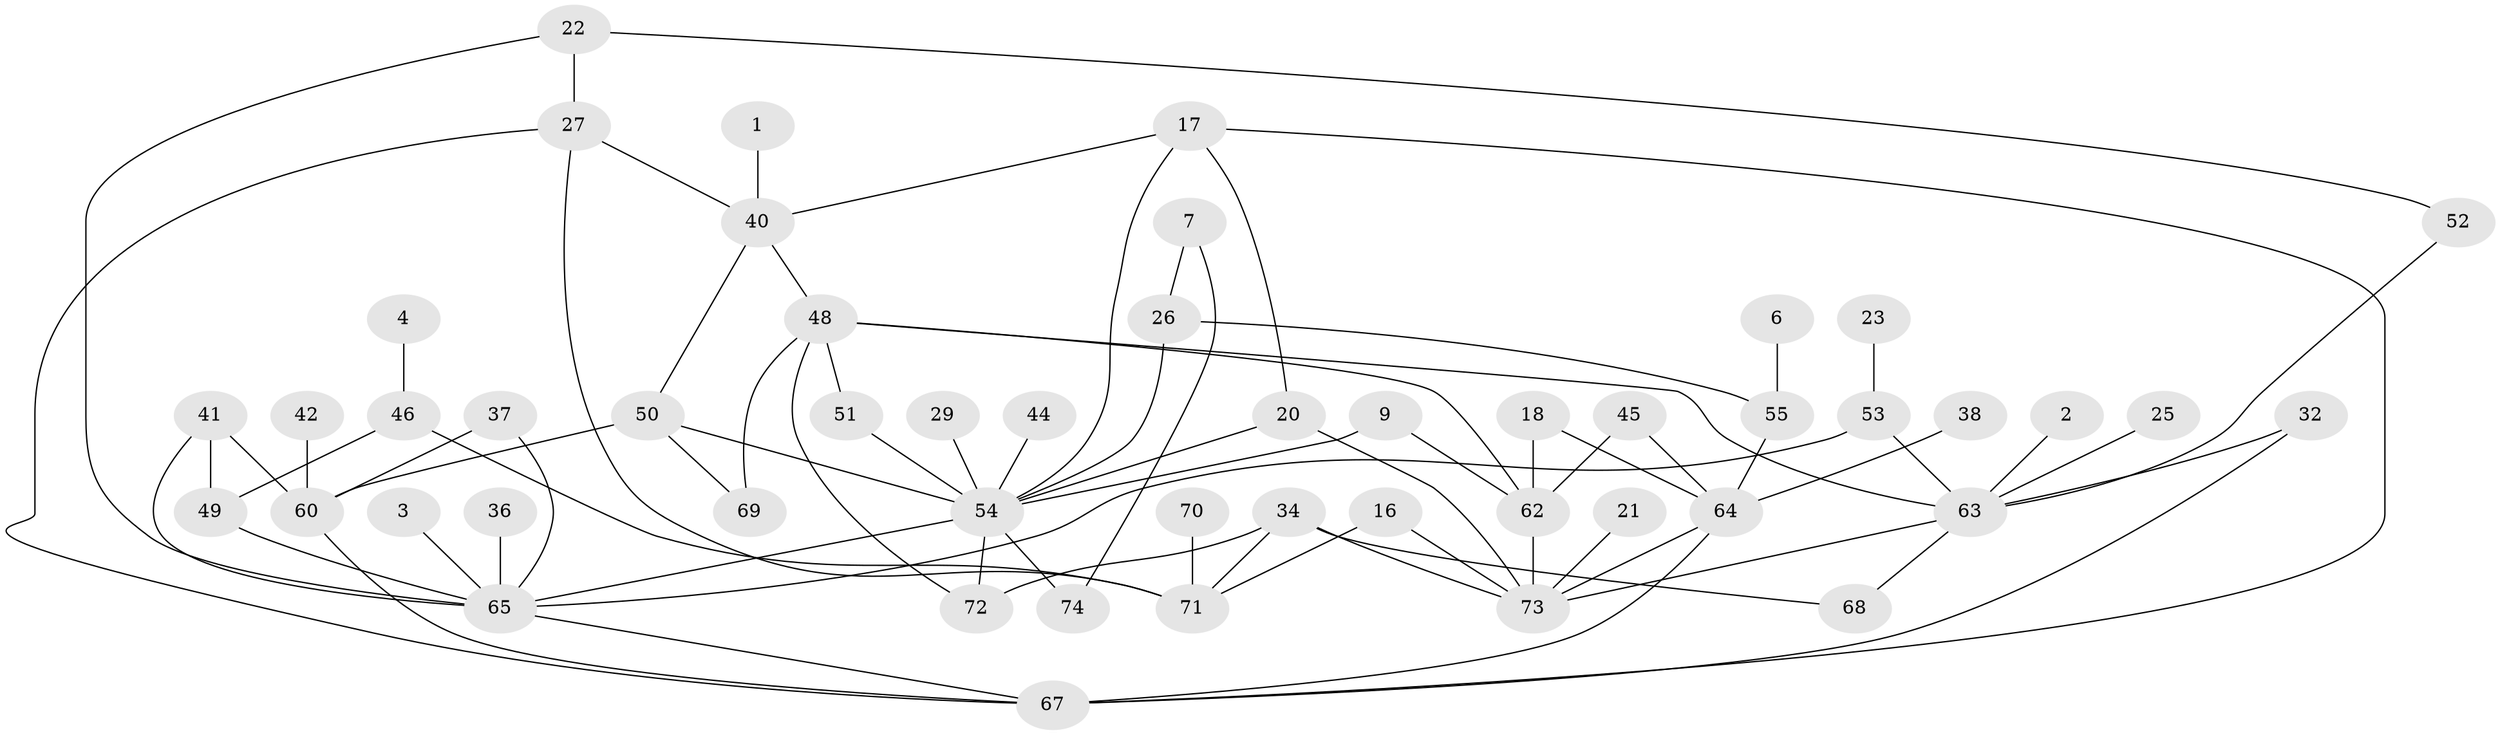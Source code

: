 // original degree distribution, {1: 0.28378378378378377, 2: 0.22297297297297297, 3: 0.16216216216216217, 6: 0.033783783783783786, 4: 0.10135135135135136, 0: 0.14189189189189189, 5: 0.0472972972972973, 7: 0.006756756756756757}
// Generated by graph-tools (version 1.1) at 2025/49/03/09/25 03:49:11]
// undirected, 50 vertices, 77 edges
graph export_dot {
graph [start="1"]
  node [color=gray90,style=filled];
  1;
  2;
  3;
  4;
  6;
  7;
  9;
  16;
  17;
  18;
  20;
  21;
  22;
  23;
  25;
  26;
  27;
  29;
  32;
  34;
  36;
  37;
  38;
  40;
  41;
  42;
  44;
  45;
  46;
  48;
  49;
  50;
  51;
  52;
  53;
  54;
  55;
  60;
  62;
  63;
  64;
  65;
  67;
  68;
  69;
  70;
  71;
  72;
  73;
  74;
  1 -- 40 [weight=1.0];
  2 -- 63 [weight=1.0];
  3 -- 65 [weight=1.0];
  4 -- 46 [weight=1.0];
  6 -- 55 [weight=1.0];
  7 -- 26 [weight=1.0];
  7 -- 74 [weight=1.0];
  9 -- 54 [weight=1.0];
  9 -- 62 [weight=1.0];
  16 -- 71 [weight=1.0];
  16 -- 73 [weight=1.0];
  17 -- 20 [weight=1.0];
  17 -- 40 [weight=1.0];
  17 -- 54 [weight=1.0];
  17 -- 67 [weight=1.0];
  18 -- 62 [weight=1.0];
  18 -- 64 [weight=2.0];
  20 -- 54 [weight=1.0];
  20 -- 73 [weight=1.0];
  21 -- 73 [weight=1.0];
  22 -- 27 [weight=1.0];
  22 -- 52 [weight=1.0];
  22 -- 65 [weight=1.0];
  23 -- 53 [weight=1.0];
  25 -- 63 [weight=1.0];
  26 -- 54 [weight=1.0];
  26 -- 55 [weight=1.0];
  27 -- 40 [weight=1.0];
  27 -- 67 [weight=1.0];
  27 -- 71 [weight=1.0];
  29 -- 54 [weight=1.0];
  32 -- 63 [weight=1.0];
  32 -- 67 [weight=1.0];
  34 -- 68 [weight=1.0];
  34 -- 71 [weight=1.0];
  34 -- 72 [weight=1.0];
  34 -- 73 [weight=1.0];
  36 -- 65 [weight=1.0];
  37 -- 60 [weight=1.0];
  37 -- 65 [weight=1.0];
  38 -- 64 [weight=1.0];
  40 -- 48 [weight=1.0];
  40 -- 50 [weight=1.0];
  41 -- 49 [weight=2.0];
  41 -- 60 [weight=1.0];
  41 -- 65 [weight=1.0];
  42 -- 60 [weight=1.0];
  44 -- 54 [weight=1.0];
  45 -- 62 [weight=1.0];
  45 -- 64 [weight=1.0];
  46 -- 49 [weight=1.0];
  46 -- 71 [weight=1.0];
  48 -- 51 [weight=1.0];
  48 -- 62 [weight=1.0];
  48 -- 63 [weight=1.0];
  48 -- 69 [weight=1.0];
  48 -- 72 [weight=1.0];
  49 -- 65 [weight=1.0];
  50 -- 54 [weight=1.0];
  50 -- 60 [weight=1.0];
  50 -- 69 [weight=1.0];
  51 -- 54 [weight=1.0];
  52 -- 63 [weight=1.0];
  53 -- 63 [weight=1.0];
  53 -- 65 [weight=1.0];
  54 -- 65 [weight=1.0];
  54 -- 72 [weight=2.0];
  54 -- 74 [weight=1.0];
  55 -- 64 [weight=1.0];
  60 -- 67 [weight=1.0];
  62 -- 73 [weight=1.0];
  63 -- 68 [weight=1.0];
  63 -- 73 [weight=1.0];
  64 -- 67 [weight=1.0];
  64 -- 73 [weight=1.0];
  65 -- 67 [weight=1.0];
  70 -- 71 [weight=1.0];
}
